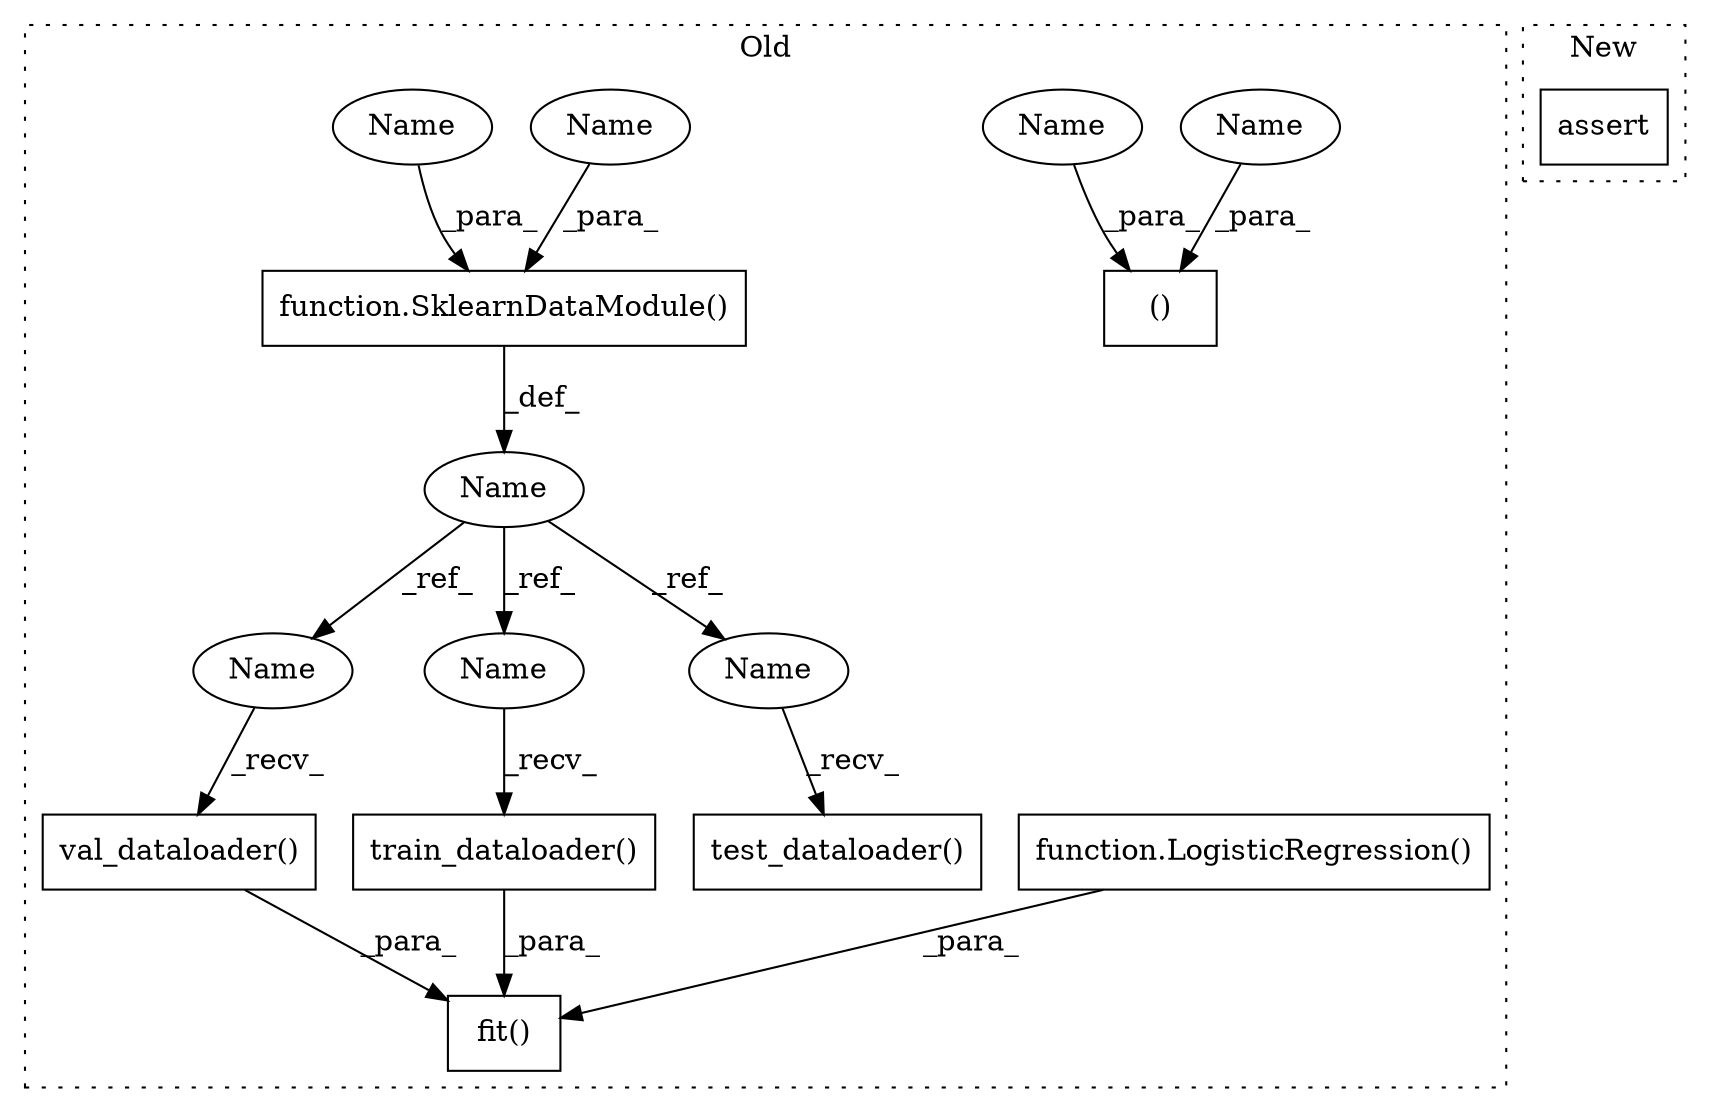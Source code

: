 digraph G {
subgraph cluster0 {
1 [label="test_dataloader()" a="75" s="1800" l="37" shape="box"];
3 [label="function.SklearnDataModule()" a="75" s="1501,1523" l="18,1" shape="box"];
4 [label="val_dataloader()" a="75" s="1738" l="36" shape="box"];
5 [label="fit()" a="75" s="1679,1774" l="12,1" shape="box"];
6 [label="()" a="54" s="1399" l="3" shape="box"];
7 [label="train_dataloader()" a="75" s="1698" l="38" shape="box"];
8 [label="function.LogisticRegression()" a="75" s="1538" l="67" shape="box"];
9 [label="Name" a="87" s="1491" l="7" shape="ellipse"];
10 [label="Name" a="87" s="1401" l="1" shape="ellipse"];
11 [label="Name" a="87" s="1522" l="1" shape="ellipse"];
12 [label="Name" a="87" s="1398" l="1" shape="ellipse"];
13 [label="Name" a="87" s="1519" l="1" shape="ellipse"];
14 [label="Name" a="87" s="1738" l="7" shape="ellipse"];
15 [label="Name" a="87" s="1698" l="7" shape="ellipse"];
16 [label="Name" a="87" s="1800" l="7" shape="ellipse"];
label = "Old";
style="dotted";
}
subgraph cluster1 {
2 [label="assert" a="65" s="1582" l="7" shape="box"];
label = "New";
style="dotted";
}
3 -> 9 [label="_def_"];
4 -> 5 [label="_para_"];
7 -> 5 [label="_para_"];
8 -> 5 [label="_para_"];
9 -> 15 [label="_ref_"];
9 -> 14 [label="_ref_"];
9 -> 16 [label="_ref_"];
10 -> 6 [label="_para_"];
11 -> 3 [label="_para_"];
12 -> 6 [label="_para_"];
13 -> 3 [label="_para_"];
14 -> 4 [label="_recv_"];
15 -> 7 [label="_recv_"];
16 -> 1 [label="_recv_"];
}